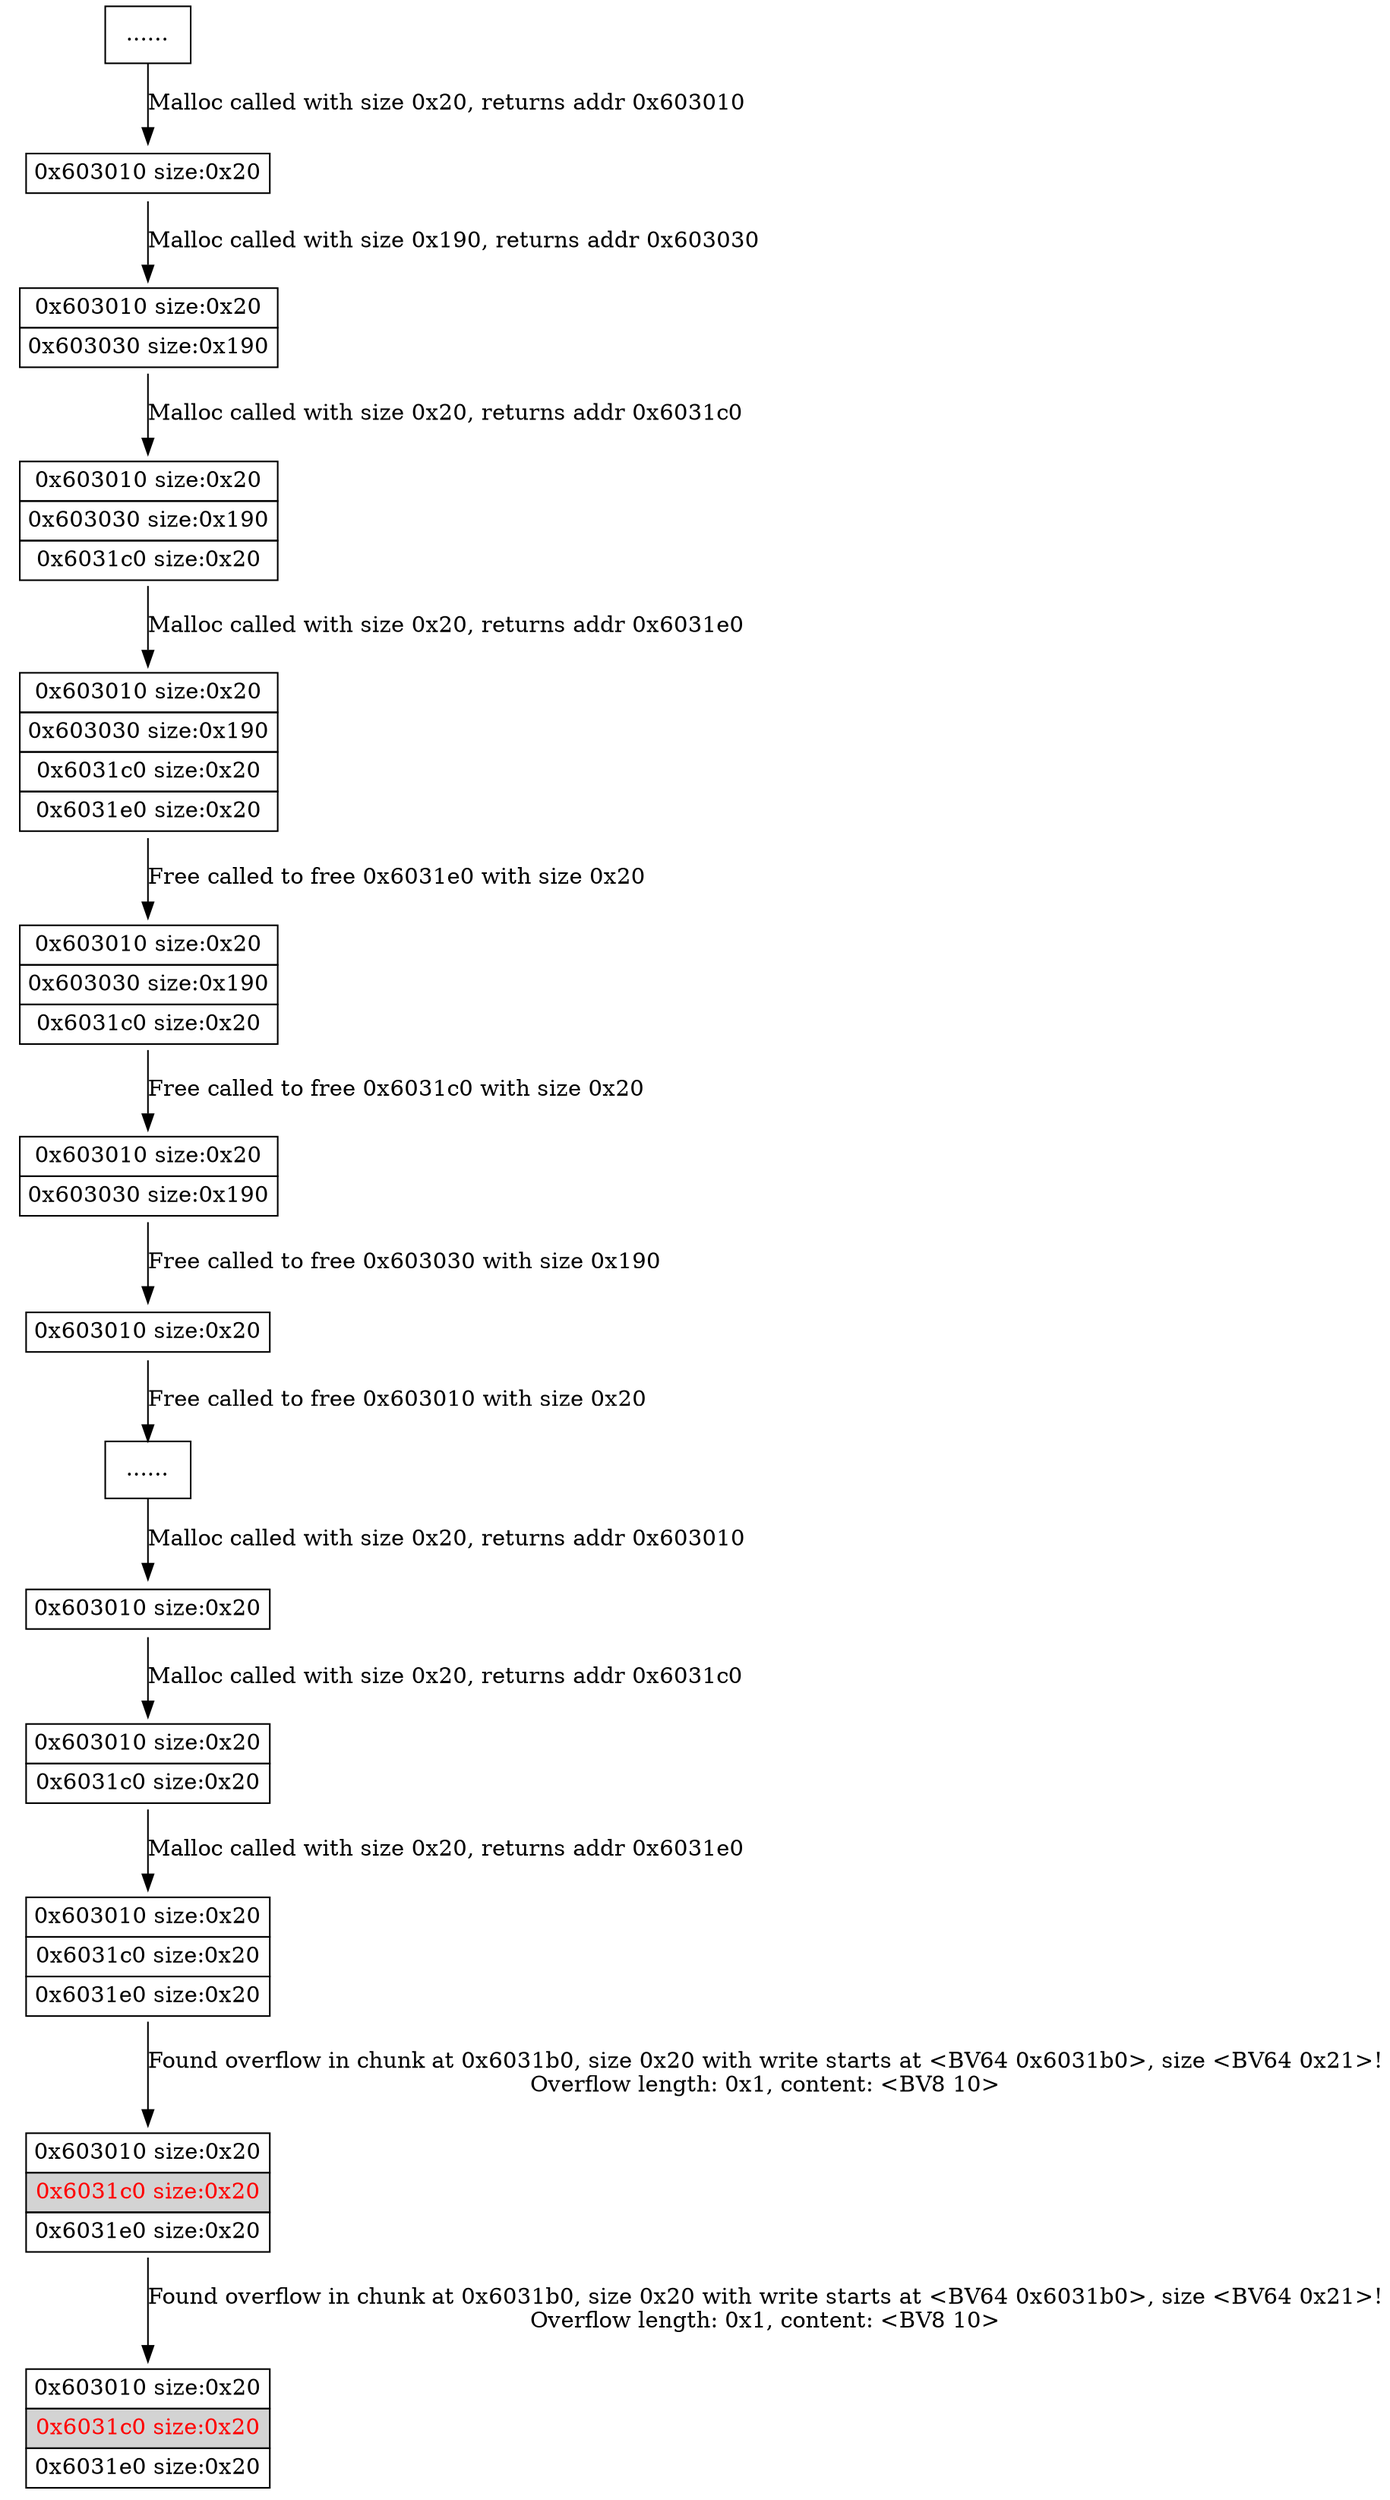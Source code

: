 digraph G {n0[shape=reocord,label="......"]n1[shape=none, label=<<table border="0" cellborder="1" cellspacing="0" cellpadding="4"><tr><td>0x603010 size:0x20</td></tr></table>>]n2[shape=none, label=<<table border="0" cellborder="1" cellspacing="0" cellpadding="4"><tr><td>0x603010 size:0x20</td></tr><tr><td>0x603030 size:0x190</td></tr></table>>]n3[shape=none, label=<<table border="0" cellborder="1" cellspacing="0" cellpadding="4"><tr><td>0x603010 size:0x20</td></tr><tr><td>0x603030 size:0x190</td></tr><tr><td>0x6031c0 size:0x20</td></tr></table>>]n4[shape=none, label=<<table border="0" cellborder="1" cellspacing="0" cellpadding="4"><tr><td>0x603010 size:0x20</td></tr><tr><td>0x603030 size:0x190</td></tr><tr><td>0x6031c0 size:0x20</td></tr><tr><td>0x6031e0 size:0x20</td></tr></table>>]n5[shape=none, label=<<table border="0" cellborder="1" cellspacing="0" cellpadding="4"><tr><td>0x603010 size:0x20</td></tr><tr><td>0x603030 size:0x190</td></tr><tr><td>0x6031c0 size:0x20</td></tr></table>>]n6[shape=none, label=<<table border="0" cellborder="1" cellspacing="0" cellpadding="4"><tr><td>0x603010 size:0x20</td></tr><tr><td>0x603030 size:0x190</td></tr></table>>]n7[shape=none, label=<<table border="0" cellborder="1" cellspacing="0" cellpadding="4"><tr><td>0x603010 size:0x20</td></tr></table>>]n8[shape=record,label="......"]n9[shape=none, label=<<table border="0" cellborder="1" cellspacing="0" cellpadding="4"><tr><td>0x603010 size:0x20</td></tr></table>>]n10[shape=none, label=<<table border="0" cellborder="1" cellspacing="0" cellpadding="4"><tr><td>0x603010 size:0x20</td></tr><tr><td>0x6031c0 size:0x20</td></tr></table>>]n11[shape=none, label=<<table border="0" cellborder="1" cellspacing="0" cellpadding="4"><tr><td>0x603010 size:0x20</td></tr><tr><td>0x6031c0 size:0x20</td></tr><tr><td>0x6031e0 size:0x20</td></tr></table>>]n12[shape=none, label=<<table border="0" cellborder="1" cellspacing="0" cellpadding="4"><tr><td>0x603010 size:0x20</td></tr><tr><td bgcolor="lightgrey"><font color="red">0x6031c0 size:0x20</font></td></tr><tr><td>0x6031e0 size:0x20</td></tr></table>>]n13[shape=none, label=<<table border="0" cellborder="1" cellspacing="0" cellpadding="4"><tr><td>0x603010 size:0x20</td></tr><tr><td bgcolor="lightgrey"><font color="red">0x6031c0 size:0x20</font></td></tr><tr><td>0x6031e0 size:0x20</td></tr></table>>]n0->n1[label="Malloc called with size 0x20, returns addr 0x603010"]n1->n2[label="Malloc called with size 0x190, returns addr 0x603030"]n2->n3[label="Malloc called with size 0x20, returns addr 0x6031c0"]n3->n4[label="Malloc called with size 0x20, returns addr 0x6031e0"]n4->n5[label="Free called to free 0x6031e0 with size 0x20"]n5->n6[label="Free called to free 0x6031c0 with size 0x20"]n6->n7[label="Free called to free 0x603030 with size 0x190"]n7->n8[label="Free called to free 0x603010 with size 0x20"]n8->n9[label="Malloc called with size 0x20, returns addr 0x603010"]n9->n10[label="Malloc called with size 0x20, returns addr 0x6031c0"]n10->n11[label="Malloc called with size 0x20, returns addr 0x6031e0"]n11->n12[label="Found overflow in chunk at 0x6031b0, size 0x20 with write starts at <BV64 0x6031b0>, size <BV64 0x21>!
Overflow length: 0x1, content: <BV8 10>
"]n12->n13[label="Found overflow in chunk at 0x6031b0, size 0x20 with write starts at <BV64 0x6031b0>, size <BV64 0x21>!
Overflow length: 0x1, content: <BV8 10>
"]}
